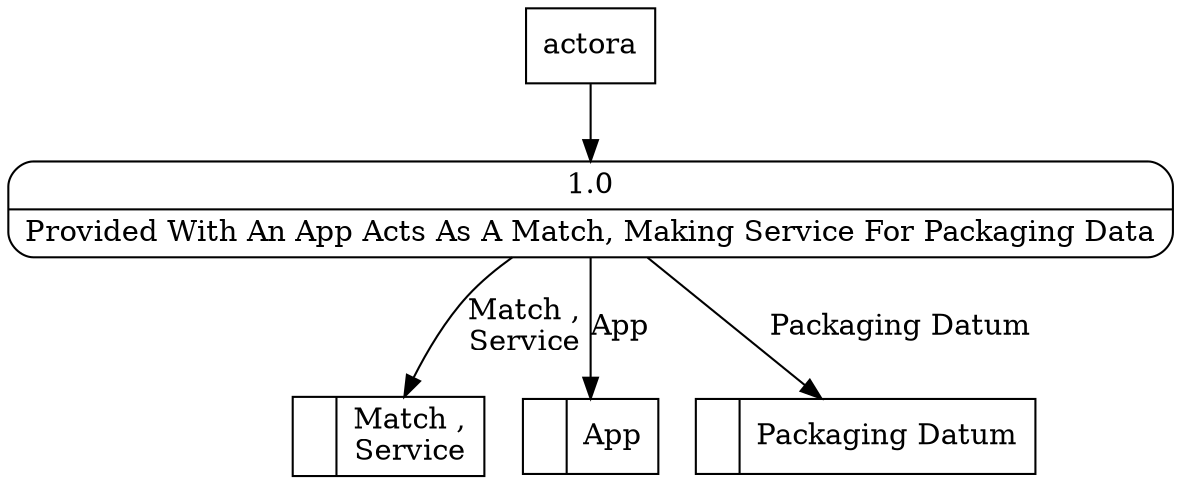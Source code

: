 digraph dfd2{ 
node[shape=record]
200 [label="<f0>  |<f1> Match ,\nService " ];
201 [label="<f0>  |<f1> App " ];
202 [label="<f0>  |<f1> Packaging Datum " ];
203 [label="actora" shape=box];
204 [label="{<f0> 1.0|<f1> Provided With An App Acts As A Match, Making Service For Packaging Data }" shape=Mrecord];
203 -> 204
204 -> 201 [label="App"]
204 -> 200 [label="Match ,\nService"]
204 -> 202 [label="Packaging Datum"]
}